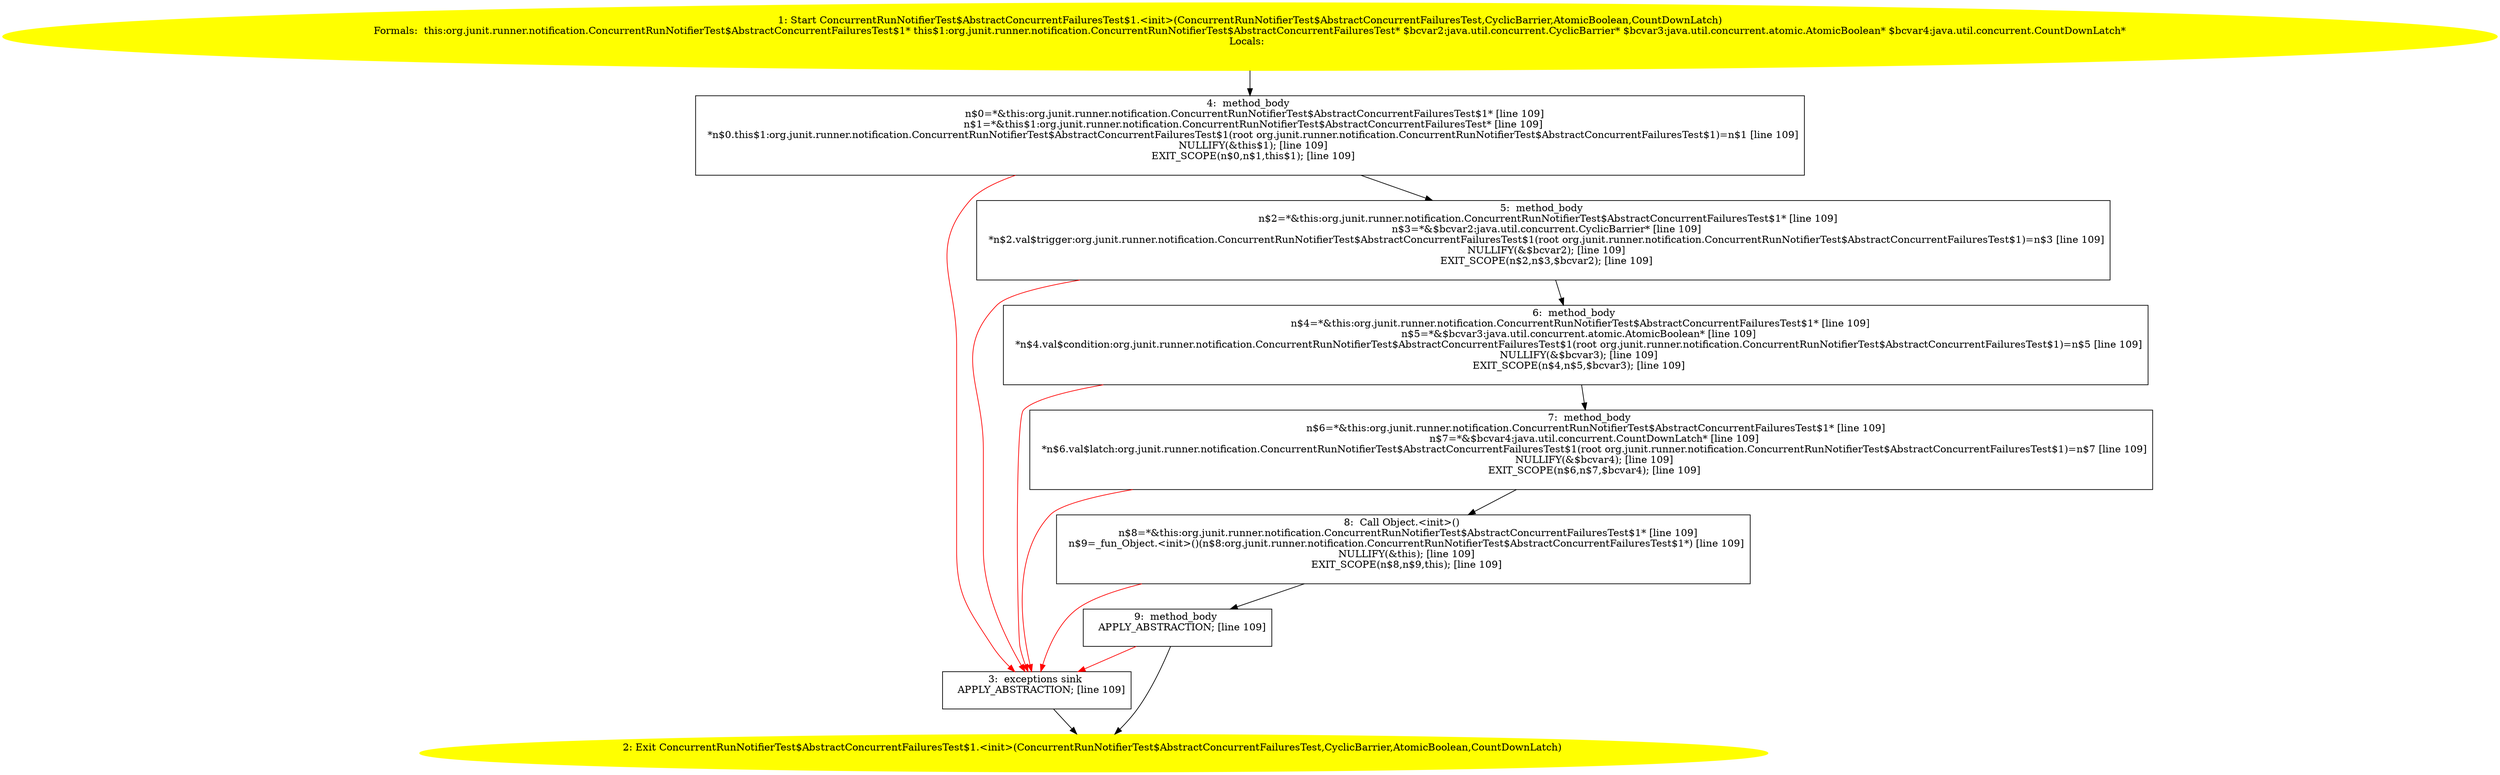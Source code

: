 /* @generated */
digraph cfg {
"org.junit.runner.notification.ConcurrentRunNotifierTest$AbstractConcurrentFailuresTest$1.<init>(org..dacdc032af4f57f03f4b2621c0af3d89_1" [label="1: Start ConcurrentRunNotifierTest$AbstractConcurrentFailuresTest$1.<init>(ConcurrentRunNotifierTest$AbstractConcurrentFailuresTest,CyclicBarrier,AtomicBoolean,CountDownLatch)\nFormals:  this:org.junit.runner.notification.ConcurrentRunNotifierTest$AbstractConcurrentFailuresTest$1* this$1:org.junit.runner.notification.ConcurrentRunNotifierTest$AbstractConcurrentFailuresTest* $bcvar2:java.util.concurrent.CyclicBarrier* $bcvar3:java.util.concurrent.atomic.AtomicBoolean* $bcvar4:java.util.concurrent.CountDownLatch*\nLocals:  \n  " color=yellow style=filled]
	

	 "org.junit.runner.notification.ConcurrentRunNotifierTest$AbstractConcurrentFailuresTest$1.<init>(org..dacdc032af4f57f03f4b2621c0af3d89_1" -> "org.junit.runner.notification.ConcurrentRunNotifierTest$AbstractConcurrentFailuresTest$1.<init>(org..dacdc032af4f57f03f4b2621c0af3d89_4" ;
"org.junit.runner.notification.ConcurrentRunNotifierTest$AbstractConcurrentFailuresTest$1.<init>(org..dacdc032af4f57f03f4b2621c0af3d89_2" [label="2: Exit ConcurrentRunNotifierTest$AbstractConcurrentFailuresTest$1.<init>(ConcurrentRunNotifierTest$AbstractConcurrentFailuresTest,CyclicBarrier,AtomicBoolean,CountDownLatch) \n  " color=yellow style=filled]
	

"org.junit.runner.notification.ConcurrentRunNotifierTest$AbstractConcurrentFailuresTest$1.<init>(org..dacdc032af4f57f03f4b2621c0af3d89_3" [label="3:  exceptions sink \n   APPLY_ABSTRACTION; [line 109]\n " shape="box"]
	

	 "org.junit.runner.notification.ConcurrentRunNotifierTest$AbstractConcurrentFailuresTest$1.<init>(org..dacdc032af4f57f03f4b2621c0af3d89_3" -> "org.junit.runner.notification.ConcurrentRunNotifierTest$AbstractConcurrentFailuresTest$1.<init>(org..dacdc032af4f57f03f4b2621c0af3d89_2" ;
"org.junit.runner.notification.ConcurrentRunNotifierTest$AbstractConcurrentFailuresTest$1.<init>(org..dacdc032af4f57f03f4b2621c0af3d89_4" [label="4:  method_body \n   n$0=*&this:org.junit.runner.notification.ConcurrentRunNotifierTest$AbstractConcurrentFailuresTest$1* [line 109]\n  n$1=*&this$1:org.junit.runner.notification.ConcurrentRunNotifierTest$AbstractConcurrentFailuresTest* [line 109]\n  *n$0.this$1:org.junit.runner.notification.ConcurrentRunNotifierTest$AbstractConcurrentFailuresTest$1(root org.junit.runner.notification.ConcurrentRunNotifierTest$AbstractConcurrentFailuresTest$1)=n$1 [line 109]\n  NULLIFY(&this$1); [line 109]\n  EXIT_SCOPE(n$0,n$1,this$1); [line 109]\n " shape="box"]
	

	 "org.junit.runner.notification.ConcurrentRunNotifierTest$AbstractConcurrentFailuresTest$1.<init>(org..dacdc032af4f57f03f4b2621c0af3d89_4" -> "org.junit.runner.notification.ConcurrentRunNotifierTest$AbstractConcurrentFailuresTest$1.<init>(org..dacdc032af4f57f03f4b2621c0af3d89_5" ;
	 "org.junit.runner.notification.ConcurrentRunNotifierTest$AbstractConcurrentFailuresTest$1.<init>(org..dacdc032af4f57f03f4b2621c0af3d89_4" -> "org.junit.runner.notification.ConcurrentRunNotifierTest$AbstractConcurrentFailuresTest$1.<init>(org..dacdc032af4f57f03f4b2621c0af3d89_3" [color="red" ];
"org.junit.runner.notification.ConcurrentRunNotifierTest$AbstractConcurrentFailuresTest$1.<init>(org..dacdc032af4f57f03f4b2621c0af3d89_5" [label="5:  method_body \n   n$2=*&this:org.junit.runner.notification.ConcurrentRunNotifierTest$AbstractConcurrentFailuresTest$1* [line 109]\n  n$3=*&$bcvar2:java.util.concurrent.CyclicBarrier* [line 109]\n  *n$2.val$trigger:org.junit.runner.notification.ConcurrentRunNotifierTest$AbstractConcurrentFailuresTest$1(root org.junit.runner.notification.ConcurrentRunNotifierTest$AbstractConcurrentFailuresTest$1)=n$3 [line 109]\n  NULLIFY(&$bcvar2); [line 109]\n  EXIT_SCOPE(n$2,n$3,$bcvar2); [line 109]\n " shape="box"]
	

	 "org.junit.runner.notification.ConcurrentRunNotifierTest$AbstractConcurrentFailuresTest$1.<init>(org..dacdc032af4f57f03f4b2621c0af3d89_5" -> "org.junit.runner.notification.ConcurrentRunNotifierTest$AbstractConcurrentFailuresTest$1.<init>(org..dacdc032af4f57f03f4b2621c0af3d89_6" ;
	 "org.junit.runner.notification.ConcurrentRunNotifierTest$AbstractConcurrentFailuresTest$1.<init>(org..dacdc032af4f57f03f4b2621c0af3d89_5" -> "org.junit.runner.notification.ConcurrentRunNotifierTest$AbstractConcurrentFailuresTest$1.<init>(org..dacdc032af4f57f03f4b2621c0af3d89_3" [color="red" ];
"org.junit.runner.notification.ConcurrentRunNotifierTest$AbstractConcurrentFailuresTest$1.<init>(org..dacdc032af4f57f03f4b2621c0af3d89_6" [label="6:  method_body \n   n$4=*&this:org.junit.runner.notification.ConcurrentRunNotifierTest$AbstractConcurrentFailuresTest$1* [line 109]\n  n$5=*&$bcvar3:java.util.concurrent.atomic.AtomicBoolean* [line 109]\n  *n$4.val$condition:org.junit.runner.notification.ConcurrentRunNotifierTest$AbstractConcurrentFailuresTest$1(root org.junit.runner.notification.ConcurrentRunNotifierTest$AbstractConcurrentFailuresTest$1)=n$5 [line 109]\n  NULLIFY(&$bcvar3); [line 109]\n  EXIT_SCOPE(n$4,n$5,$bcvar3); [line 109]\n " shape="box"]
	

	 "org.junit.runner.notification.ConcurrentRunNotifierTest$AbstractConcurrentFailuresTest$1.<init>(org..dacdc032af4f57f03f4b2621c0af3d89_6" -> "org.junit.runner.notification.ConcurrentRunNotifierTest$AbstractConcurrentFailuresTest$1.<init>(org..dacdc032af4f57f03f4b2621c0af3d89_7" ;
	 "org.junit.runner.notification.ConcurrentRunNotifierTest$AbstractConcurrentFailuresTest$1.<init>(org..dacdc032af4f57f03f4b2621c0af3d89_6" -> "org.junit.runner.notification.ConcurrentRunNotifierTest$AbstractConcurrentFailuresTest$1.<init>(org..dacdc032af4f57f03f4b2621c0af3d89_3" [color="red" ];
"org.junit.runner.notification.ConcurrentRunNotifierTest$AbstractConcurrentFailuresTest$1.<init>(org..dacdc032af4f57f03f4b2621c0af3d89_7" [label="7:  method_body \n   n$6=*&this:org.junit.runner.notification.ConcurrentRunNotifierTest$AbstractConcurrentFailuresTest$1* [line 109]\n  n$7=*&$bcvar4:java.util.concurrent.CountDownLatch* [line 109]\n  *n$6.val$latch:org.junit.runner.notification.ConcurrentRunNotifierTest$AbstractConcurrentFailuresTest$1(root org.junit.runner.notification.ConcurrentRunNotifierTest$AbstractConcurrentFailuresTest$1)=n$7 [line 109]\n  NULLIFY(&$bcvar4); [line 109]\n  EXIT_SCOPE(n$6,n$7,$bcvar4); [line 109]\n " shape="box"]
	

	 "org.junit.runner.notification.ConcurrentRunNotifierTest$AbstractConcurrentFailuresTest$1.<init>(org..dacdc032af4f57f03f4b2621c0af3d89_7" -> "org.junit.runner.notification.ConcurrentRunNotifierTest$AbstractConcurrentFailuresTest$1.<init>(org..dacdc032af4f57f03f4b2621c0af3d89_8" ;
	 "org.junit.runner.notification.ConcurrentRunNotifierTest$AbstractConcurrentFailuresTest$1.<init>(org..dacdc032af4f57f03f4b2621c0af3d89_7" -> "org.junit.runner.notification.ConcurrentRunNotifierTest$AbstractConcurrentFailuresTest$1.<init>(org..dacdc032af4f57f03f4b2621c0af3d89_3" [color="red" ];
"org.junit.runner.notification.ConcurrentRunNotifierTest$AbstractConcurrentFailuresTest$1.<init>(org..dacdc032af4f57f03f4b2621c0af3d89_8" [label="8:  Call Object.<init>() \n   n$8=*&this:org.junit.runner.notification.ConcurrentRunNotifierTest$AbstractConcurrentFailuresTest$1* [line 109]\n  n$9=_fun_Object.<init>()(n$8:org.junit.runner.notification.ConcurrentRunNotifierTest$AbstractConcurrentFailuresTest$1*) [line 109]\n  NULLIFY(&this); [line 109]\n  EXIT_SCOPE(n$8,n$9,this); [line 109]\n " shape="box"]
	

	 "org.junit.runner.notification.ConcurrentRunNotifierTest$AbstractConcurrentFailuresTest$1.<init>(org..dacdc032af4f57f03f4b2621c0af3d89_8" -> "org.junit.runner.notification.ConcurrentRunNotifierTest$AbstractConcurrentFailuresTest$1.<init>(org..dacdc032af4f57f03f4b2621c0af3d89_9" ;
	 "org.junit.runner.notification.ConcurrentRunNotifierTest$AbstractConcurrentFailuresTest$1.<init>(org..dacdc032af4f57f03f4b2621c0af3d89_8" -> "org.junit.runner.notification.ConcurrentRunNotifierTest$AbstractConcurrentFailuresTest$1.<init>(org..dacdc032af4f57f03f4b2621c0af3d89_3" [color="red" ];
"org.junit.runner.notification.ConcurrentRunNotifierTest$AbstractConcurrentFailuresTest$1.<init>(org..dacdc032af4f57f03f4b2621c0af3d89_9" [label="9:  method_body \n   APPLY_ABSTRACTION; [line 109]\n " shape="box"]
	

	 "org.junit.runner.notification.ConcurrentRunNotifierTest$AbstractConcurrentFailuresTest$1.<init>(org..dacdc032af4f57f03f4b2621c0af3d89_9" -> "org.junit.runner.notification.ConcurrentRunNotifierTest$AbstractConcurrentFailuresTest$1.<init>(org..dacdc032af4f57f03f4b2621c0af3d89_2" ;
	 "org.junit.runner.notification.ConcurrentRunNotifierTest$AbstractConcurrentFailuresTest$1.<init>(org..dacdc032af4f57f03f4b2621c0af3d89_9" -> "org.junit.runner.notification.ConcurrentRunNotifierTest$AbstractConcurrentFailuresTest$1.<init>(org..dacdc032af4f57f03f4b2621c0af3d89_3" [color="red" ];
}
